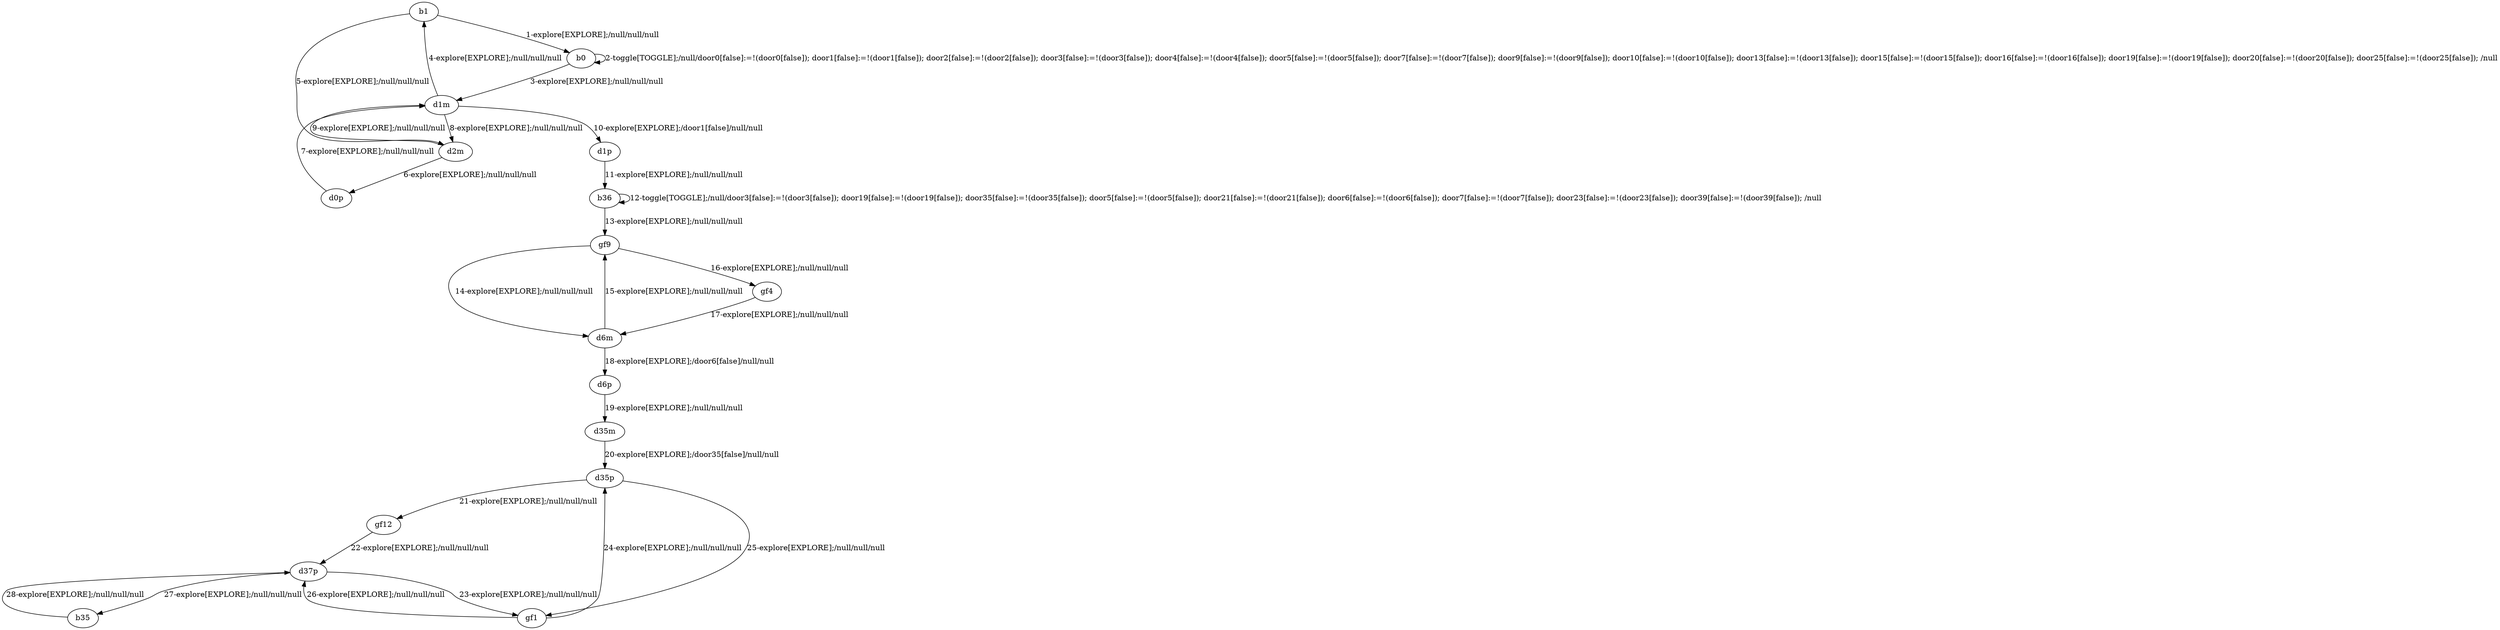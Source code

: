 # Total number of goals covered by this test: 1
# b35 --> d37p

digraph g {
"b1" -> "b0" [label = "1-explore[EXPLORE];/null/null/null"];
"b0" -> "b0" [label = "2-toggle[TOGGLE];/null/door0[false]:=!(door0[false]); door1[false]:=!(door1[false]); door2[false]:=!(door2[false]); door3[false]:=!(door3[false]); door4[false]:=!(door4[false]); door5[false]:=!(door5[false]); door7[false]:=!(door7[false]); door9[false]:=!(door9[false]); door10[false]:=!(door10[false]); door13[false]:=!(door13[false]); door15[false]:=!(door15[false]); door16[false]:=!(door16[false]); door19[false]:=!(door19[false]); door20[false]:=!(door20[false]); door25[false]:=!(door25[false]); /null"];
"b0" -> "d1m" [label = "3-explore[EXPLORE];/null/null/null"];
"d1m" -> "b1" [label = "4-explore[EXPLORE];/null/null/null"];
"b1" -> "d2m" [label = "5-explore[EXPLORE];/null/null/null"];
"d2m" -> "d0p" [label = "6-explore[EXPLORE];/null/null/null"];
"d0p" -> "d1m" [label = "7-explore[EXPLORE];/null/null/null"];
"d1m" -> "d2m" [label = "8-explore[EXPLORE];/null/null/null"];
"d2m" -> "d1m" [label = "9-explore[EXPLORE];/null/null/null"];
"d1m" -> "d1p" [label = "10-explore[EXPLORE];/door1[false]/null/null"];
"d1p" -> "b36" [label = "11-explore[EXPLORE];/null/null/null"];
"b36" -> "b36" [label = "12-toggle[TOGGLE];/null/door3[false]:=!(door3[false]); door19[false]:=!(door19[false]); door35[false]:=!(door35[false]); door5[false]:=!(door5[false]); door21[false]:=!(door21[false]); door6[false]:=!(door6[false]); door7[false]:=!(door7[false]); door23[false]:=!(door23[false]); door39[false]:=!(door39[false]); /null"];
"b36" -> "gf9" [label = "13-explore[EXPLORE];/null/null/null"];
"gf9" -> "d6m" [label = "14-explore[EXPLORE];/null/null/null"];
"d6m" -> "gf9" [label = "15-explore[EXPLORE];/null/null/null"];
"gf9" -> "gf4" [label = "16-explore[EXPLORE];/null/null/null"];
"gf4" -> "d6m" [label = "17-explore[EXPLORE];/null/null/null"];
"d6m" -> "d6p" [label = "18-explore[EXPLORE];/door6[false]/null/null"];
"d6p" -> "d35m" [label = "19-explore[EXPLORE];/null/null/null"];
"d35m" -> "d35p" [label = "20-explore[EXPLORE];/door35[false]/null/null"];
"d35p" -> "gf12" [label = "21-explore[EXPLORE];/null/null/null"];
"gf12" -> "d37p" [label = "22-explore[EXPLORE];/null/null/null"];
"d37p" -> "gf1" [label = "23-explore[EXPLORE];/null/null/null"];
"gf1" -> "d35p" [label = "24-explore[EXPLORE];/null/null/null"];
"d35p" -> "gf1" [label = "25-explore[EXPLORE];/null/null/null"];
"gf1" -> "d37p" [label = "26-explore[EXPLORE];/null/null/null"];
"d37p" -> "b35" [label = "27-explore[EXPLORE];/null/null/null"];
"b35" -> "d37p" [label = "28-explore[EXPLORE];/null/null/null"];
}